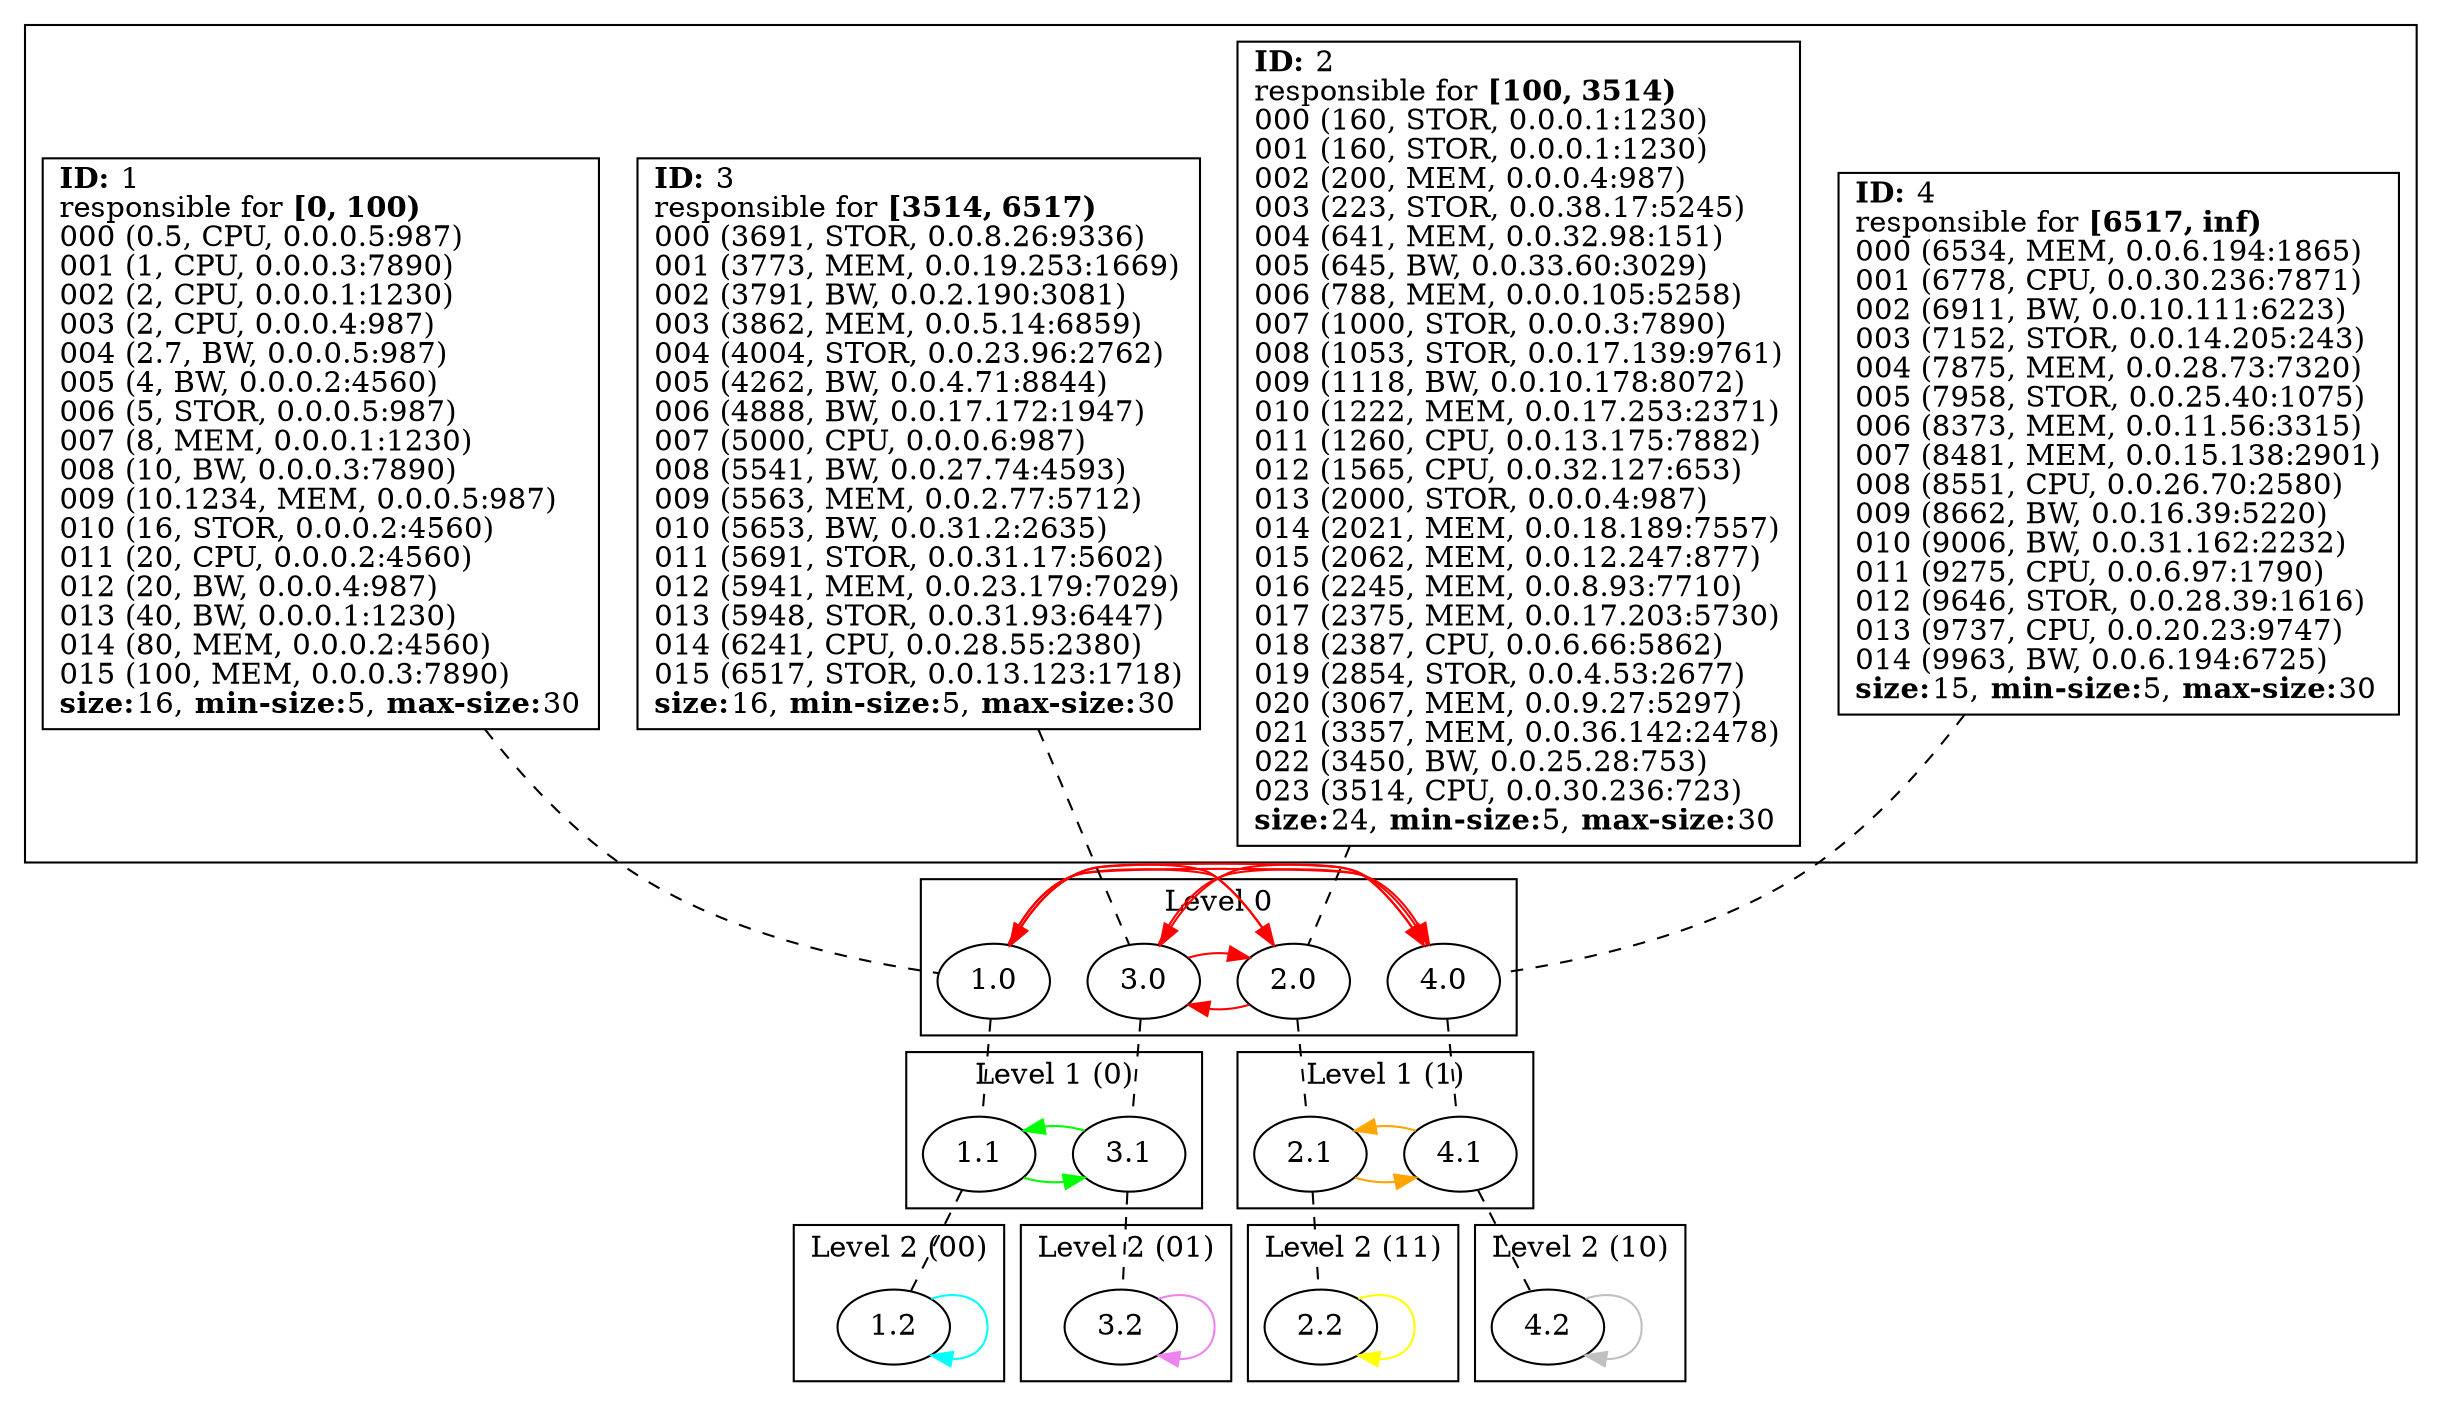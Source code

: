 strict
digraph SkipGraph {

	# vertical
	edge [dir=none style=dashed]
	subgraph {
		"1" -> "1.0" -> "1.1" -> "1.2"
		}
	subgraph {
		"2" -> "2.0" -> "2.1" -> "2.2"
		}
	subgraph {
		"3" -> "3.0" -> "3.1" -> "3.2"
		}
	subgraph {
		"4" -> "4.0" -> "4.1" -> "4.2"
		}

	# horizontal
	edge [dir=forward, style=solid]
	subgraph cluster_content {
		rank = same
		"1" [shape=box, label=
			<
				<B>ID:</B> 1<BR ALIGN="LEFT"/>
				responsible for <B>[0, 100)</B><BR ALIGN="LEFT"/>
				000 (0.5, CPU, 0.0.0.5:987)<BR ALIGN="LEFT"/>
				001 (1, CPU, 0.0.0.3:7890)<BR ALIGN="LEFT"/>
				002 (2, CPU, 0.0.0.1:1230)<BR ALIGN="LEFT"/>
				003 (2, CPU, 0.0.0.4:987)<BR ALIGN="LEFT"/>
				004 (2.7, BW, 0.0.0.5:987)<BR ALIGN="LEFT"/>
				005 (4, BW, 0.0.0.2:4560)<BR ALIGN="LEFT"/>
				006 (5, STOR, 0.0.0.5:987)<BR ALIGN="LEFT"/>
				007 (8, MEM, 0.0.0.1:1230)<BR ALIGN="LEFT"/>
				008 (10, BW, 0.0.0.3:7890)<BR ALIGN="LEFT"/>
				009 (10.1234, MEM, 0.0.0.5:987)<BR ALIGN="LEFT"/>
				010 (16, STOR, 0.0.0.2:4560)<BR ALIGN="LEFT"/>
				011 (20, CPU, 0.0.0.2:4560)<BR ALIGN="LEFT"/>
				012 (20, BW, 0.0.0.4:987)<BR ALIGN="LEFT"/>
				013 (40, BW, 0.0.0.1:1230)<BR ALIGN="LEFT"/>
				014 (80, MEM, 0.0.0.2:4560)<BR ALIGN="LEFT"/>
				015 (100, MEM, 0.0.0.3:7890)<BR ALIGN="LEFT"/>
			<B>size:</B>16, <B>min-size:</B>5, <B>max-size:</B>30<BR ALIGN="LEFT"/>			>]
		"2" [shape=box, label=
			<
				<B>ID:</B> 2<BR ALIGN="LEFT"/>
				responsible for <B>[100, 3514)</B><BR ALIGN="LEFT"/>
				000 (160, STOR, 0.0.0.1:1230)<BR ALIGN="LEFT"/>
				001 (160, STOR, 0.0.0.1:1230)<BR ALIGN="LEFT"/>
				002 (200, MEM, 0.0.0.4:987)<BR ALIGN="LEFT"/>
				003 (223, STOR, 0.0.38.17:5245)<BR ALIGN="LEFT"/>
				004 (641, MEM, 0.0.32.98:151)<BR ALIGN="LEFT"/>
				005 (645, BW, 0.0.33.60:3029)<BR ALIGN="LEFT"/>
				006 (788, MEM, 0.0.0.105:5258)<BR ALIGN="LEFT"/>
				007 (1000, STOR, 0.0.0.3:7890)<BR ALIGN="LEFT"/>
				008 (1053, STOR, 0.0.17.139:9761)<BR ALIGN="LEFT"/>
				009 (1118, BW, 0.0.10.178:8072)<BR ALIGN="LEFT"/>
				010 (1222, MEM, 0.0.17.253:2371)<BR ALIGN="LEFT"/>
				011 (1260, CPU, 0.0.13.175:7882)<BR ALIGN="LEFT"/>
				012 (1565, CPU, 0.0.32.127:653)<BR ALIGN="LEFT"/>
				013 (2000, STOR, 0.0.0.4:987)<BR ALIGN="LEFT"/>
				014 (2021, MEM, 0.0.18.189:7557)<BR ALIGN="LEFT"/>
				015 (2062, MEM, 0.0.12.247:877)<BR ALIGN="LEFT"/>
				016 (2245, MEM, 0.0.8.93:7710)<BR ALIGN="LEFT"/>
				017 (2375, MEM, 0.0.17.203:5730)<BR ALIGN="LEFT"/>
				018 (2387, CPU, 0.0.6.66:5862)<BR ALIGN="LEFT"/>
				019 (2854, STOR, 0.0.4.53:2677)<BR ALIGN="LEFT"/>
				020 (3067, MEM, 0.0.9.27:5297)<BR ALIGN="LEFT"/>
				021 (3357, MEM, 0.0.36.142:2478)<BR ALIGN="LEFT"/>
				022 (3450, BW, 0.0.25.28:753)<BR ALIGN="LEFT"/>
				023 (3514, CPU, 0.0.30.236:723)<BR ALIGN="LEFT"/>
			<B>size:</B>24, <B>min-size:</B>5, <B>max-size:</B>30<BR ALIGN="LEFT"/>			>]
		"3" [shape=box, label=
			<
				<B>ID:</B> 3<BR ALIGN="LEFT"/>
				responsible for <B>[3514, 6517)</B><BR ALIGN="LEFT"/>
				000 (3691, STOR, 0.0.8.26:9336)<BR ALIGN="LEFT"/>
				001 (3773, MEM, 0.0.19.253:1669)<BR ALIGN="LEFT"/>
				002 (3791, BW, 0.0.2.190:3081)<BR ALIGN="LEFT"/>
				003 (3862, MEM, 0.0.5.14:6859)<BR ALIGN="LEFT"/>
				004 (4004, STOR, 0.0.23.96:2762)<BR ALIGN="LEFT"/>
				005 (4262, BW, 0.0.4.71:8844)<BR ALIGN="LEFT"/>
				006 (4888, BW, 0.0.17.172:1947)<BR ALIGN="LEFT"/>
				007 (5000, CPU, 0.0.0.6:987)<BR ALIGN="LEFT"/>
				008 (5541, BW, 0.0.27.74:4593)<BR ALIGN="LEFT"/>
				009 (5563, MEM, 0.0.2.77:5712)<BR ALIGN="LEFT"/>
				010 (5653, BW, 0.0.31.2:2635)<BR ALIGN="LEFT"/>
				011 (5691, STOR, 0.0.31.17:5602)<BR ALIGN="LEFT"/>
				012 (5941, MEM, 0.0.23.179:7029)<BR ALIGN="LEFT"/>
				013 (5948, STOR, 0.0.31.93:6447)<BR ALIGN="LEFT"/>
				014 (6241, CPU, 0.0.28.55:2380)<BR ALIGN="LEFT"/>
				015 (6517, STOR, 0.0.13.123:1718)<BR ALIGN="LEFT"/>
			<B>size:</B>16, <B>min-size:</B>5, <B>max-size:</B>30<BR ALIGN="LEFT"/>			>]
		"4" [shape=box, label=
			<
				<B>ID:</B> 4<BR ALIGN="LEFT"/>
				responsible for <B>[6517, inf)</B><BR ALIGN="LEFT"/>
				000 (6534, MEM, 0.0.6.194:1865)<BR ALIGN="LEFT"/>
				001 (6778, CPU, 0.0.30.236:7871)<BR ALIGN="LEFT"/>
				002 (6911, BW, 0.0.10.111:6223)<BR ALIGN="LEFT"/>
				003 (7152, STOR, 0.0.14.205:243)<BR ALIGN="LEFT"/>
				004 (7875, MEM, 0.0.28.73:7320)<BR ALIGN="LEFT"/>
				005 (7958, STOR, 0.0.25.40:1075)<BR ALIGN="LEFT"/>
				006 (8373, MEM, 0.0.11.56:3315)<BR ALIGN="LEFT"/>
				007 (8481, MEM, 0.0.15.138:2901)<BR ALIGN="LEFT"/>
				008 (8551, CPU, 0.0.26.70:2580)<BR ALIGN="LEFT"/>
				009 (8662, BW, 0.0.16.39:5220)<BR ALIGN="LEFT"/>
				010 (9006, BW, 0.0.31.162:2232)<BR ALIGN="LEFT"/>
				011 (9275, CPU, 0.0.6.97:1790)<BR ALIGN="LEFT"/>
				012 (9646, STOR, 0.0.28.39:1616)<BR ALIGN="LEFT"/>
				013 (9737, CPU, 0.0.20.23:9747)<BR ALIGN="LEFT"/>
				014 (9963, BW, 0.0.6.194:6725)<BR ALIGN="LEFT"/>
			<B>size:</B>15, <B>min-size:</B>5, <B>max-size:</B>30<BR ALIGN="LEFT"/>			>]
	}

	edge [color=red]
	subgraph cluster_1 {
		rank = same
		label = "Level 0"
		subgraph {
			"1.0" -> "2.0"
			"1.0" -> "4.0"
		}
		subgraph {
			"2.0" -> "3.0"
			"2.0" -> "1.0"
		}
		subgraph {
			"3.0" -> "4.0"
			"3.0" -> "2.0"
		}
		subgraph {
			"4.0" -> "1.0"
			"4.0" -> "3.0"
		}
	}

	edge [color=green]
	subgraph cluster_10 {
		rank = same
		label = "Level 1 (0)"
		subgraph {
			"1.1" -> "3.1"
			"1.1" -> "3.1"
		}
		subgraph {
			"3.1" -> "1.1"
			"3.1" -> "1.1"
		}
	}

	edge [color=cyan]
	subgraph cluster_100 {
		rank = same
		label = "Level 2 (00)"
		subgraph {
			"1.2" -> "1.2"
			"1.2" -> "1.2"
		}
	}

	edge [color=violet]
	subgraph cluster_101 {
		rank = same
		label = "Level 2 (01)"
		subgraph {
			"3.2" -> "3.2"
			"3.2" -> "3.2"
		}
	}

	edge [color=orange]
	subgraph cluster_11 {
		rank = same
		label = "Level 1 (1)"
		subgraph {
			"2.1" -> "4.1"
			"2.1" -> "4.1"
		}
		subgraph {
			"4.1" -> "2.1"
			"4.1" -> "2.1"
		}
	}

	edge [color=grey]
	subgraph cluster_110 {
		rank = same
		label = "Level 2 (10)"
		subgraph {
			"4.2" -> "4.2"
			"4.2" -> "4.2"
		}
	}

	edge [color=yellow]
	subgraph cluster_111 {
		rank = same
		label = "Level 2 (11)"
		subgraph {
			"2.2" -> "2.2"
			"2.2" -> "2.2"
		}
	}


}
